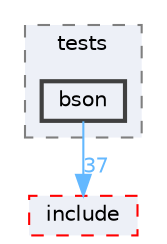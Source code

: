digraph "external/reflect-cpp/tests/bson"
{
 // LATEX_PDF_SIZE
  bgcolor="transparent";
  edge [fontname=Helvetica,fontsize=10,labelfontname=Helvetica,labelfontsize=10];
  node [fontname=Helvetica,fontsize=10,shape=box,height=0.2,width=0.4];
  compound=true
  subgraph clusterdir_96ed9f99bdafb7b1db11ea23481da3f6 {
    graph [ bgcolor="#edf0f7", pencolor="grey50", label="tests", fontname=Helvetica,fontsize=10 style="filled,dashed", URL="dir_96ed9f99bdafb7b1db11ea23481da3f6.html",tooltip=""]
  dir_08ec3e5beae50090613e41e18d13d660 [label="bson", fillcolor="#edf0f7", color="grey25", style="filled,bold", URL="dir_08ec3e5beae50090613e41e18d13d660.html",tooltip=""];
  }
  dir_52db5b9842da2a9d3126408803d2a092 [label="include", fillcolor="#edf0f7", color="red", style="filled,dashed", URL="dir_52db5b9842da2a9d3126408803d2a092.html",tooltip=""];
  dir_08ec3e5beae50090613e41e18d13d660->dir_52db5b9842da2a9d3126408803d2a092 [headlabel="37", labeldistance=1.5 headhref="dir_000090_000385.html" href="dir_000090_000385.html" color="steelblue1" fontcolor="steelblue1"];
}
